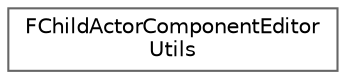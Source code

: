 digraph "Graphical Class Hierarchy"
{
 // INTERACTIVE_SVG=YES
 // LATEX_PDF_SIZE
  bgcolor="transparent";
  edge [fontname=Helvetica,fontsize=10,labelfontname=Helvetica,labelfontsize=10];
  node [fontname=Helvetica,fontsize=10,shape=box,height=0.2,width=0.4];
  rankdir="LR";
  Node0 [id="Node000000",label="FChildActorComponentEditor\lUtils",height=0.2,width=0.4,color="grey40", fillcolor="white", style="filled",URL="$d7/d1d/classFChildActorComponentEditorUtils.html",tooltip=" "];
}
